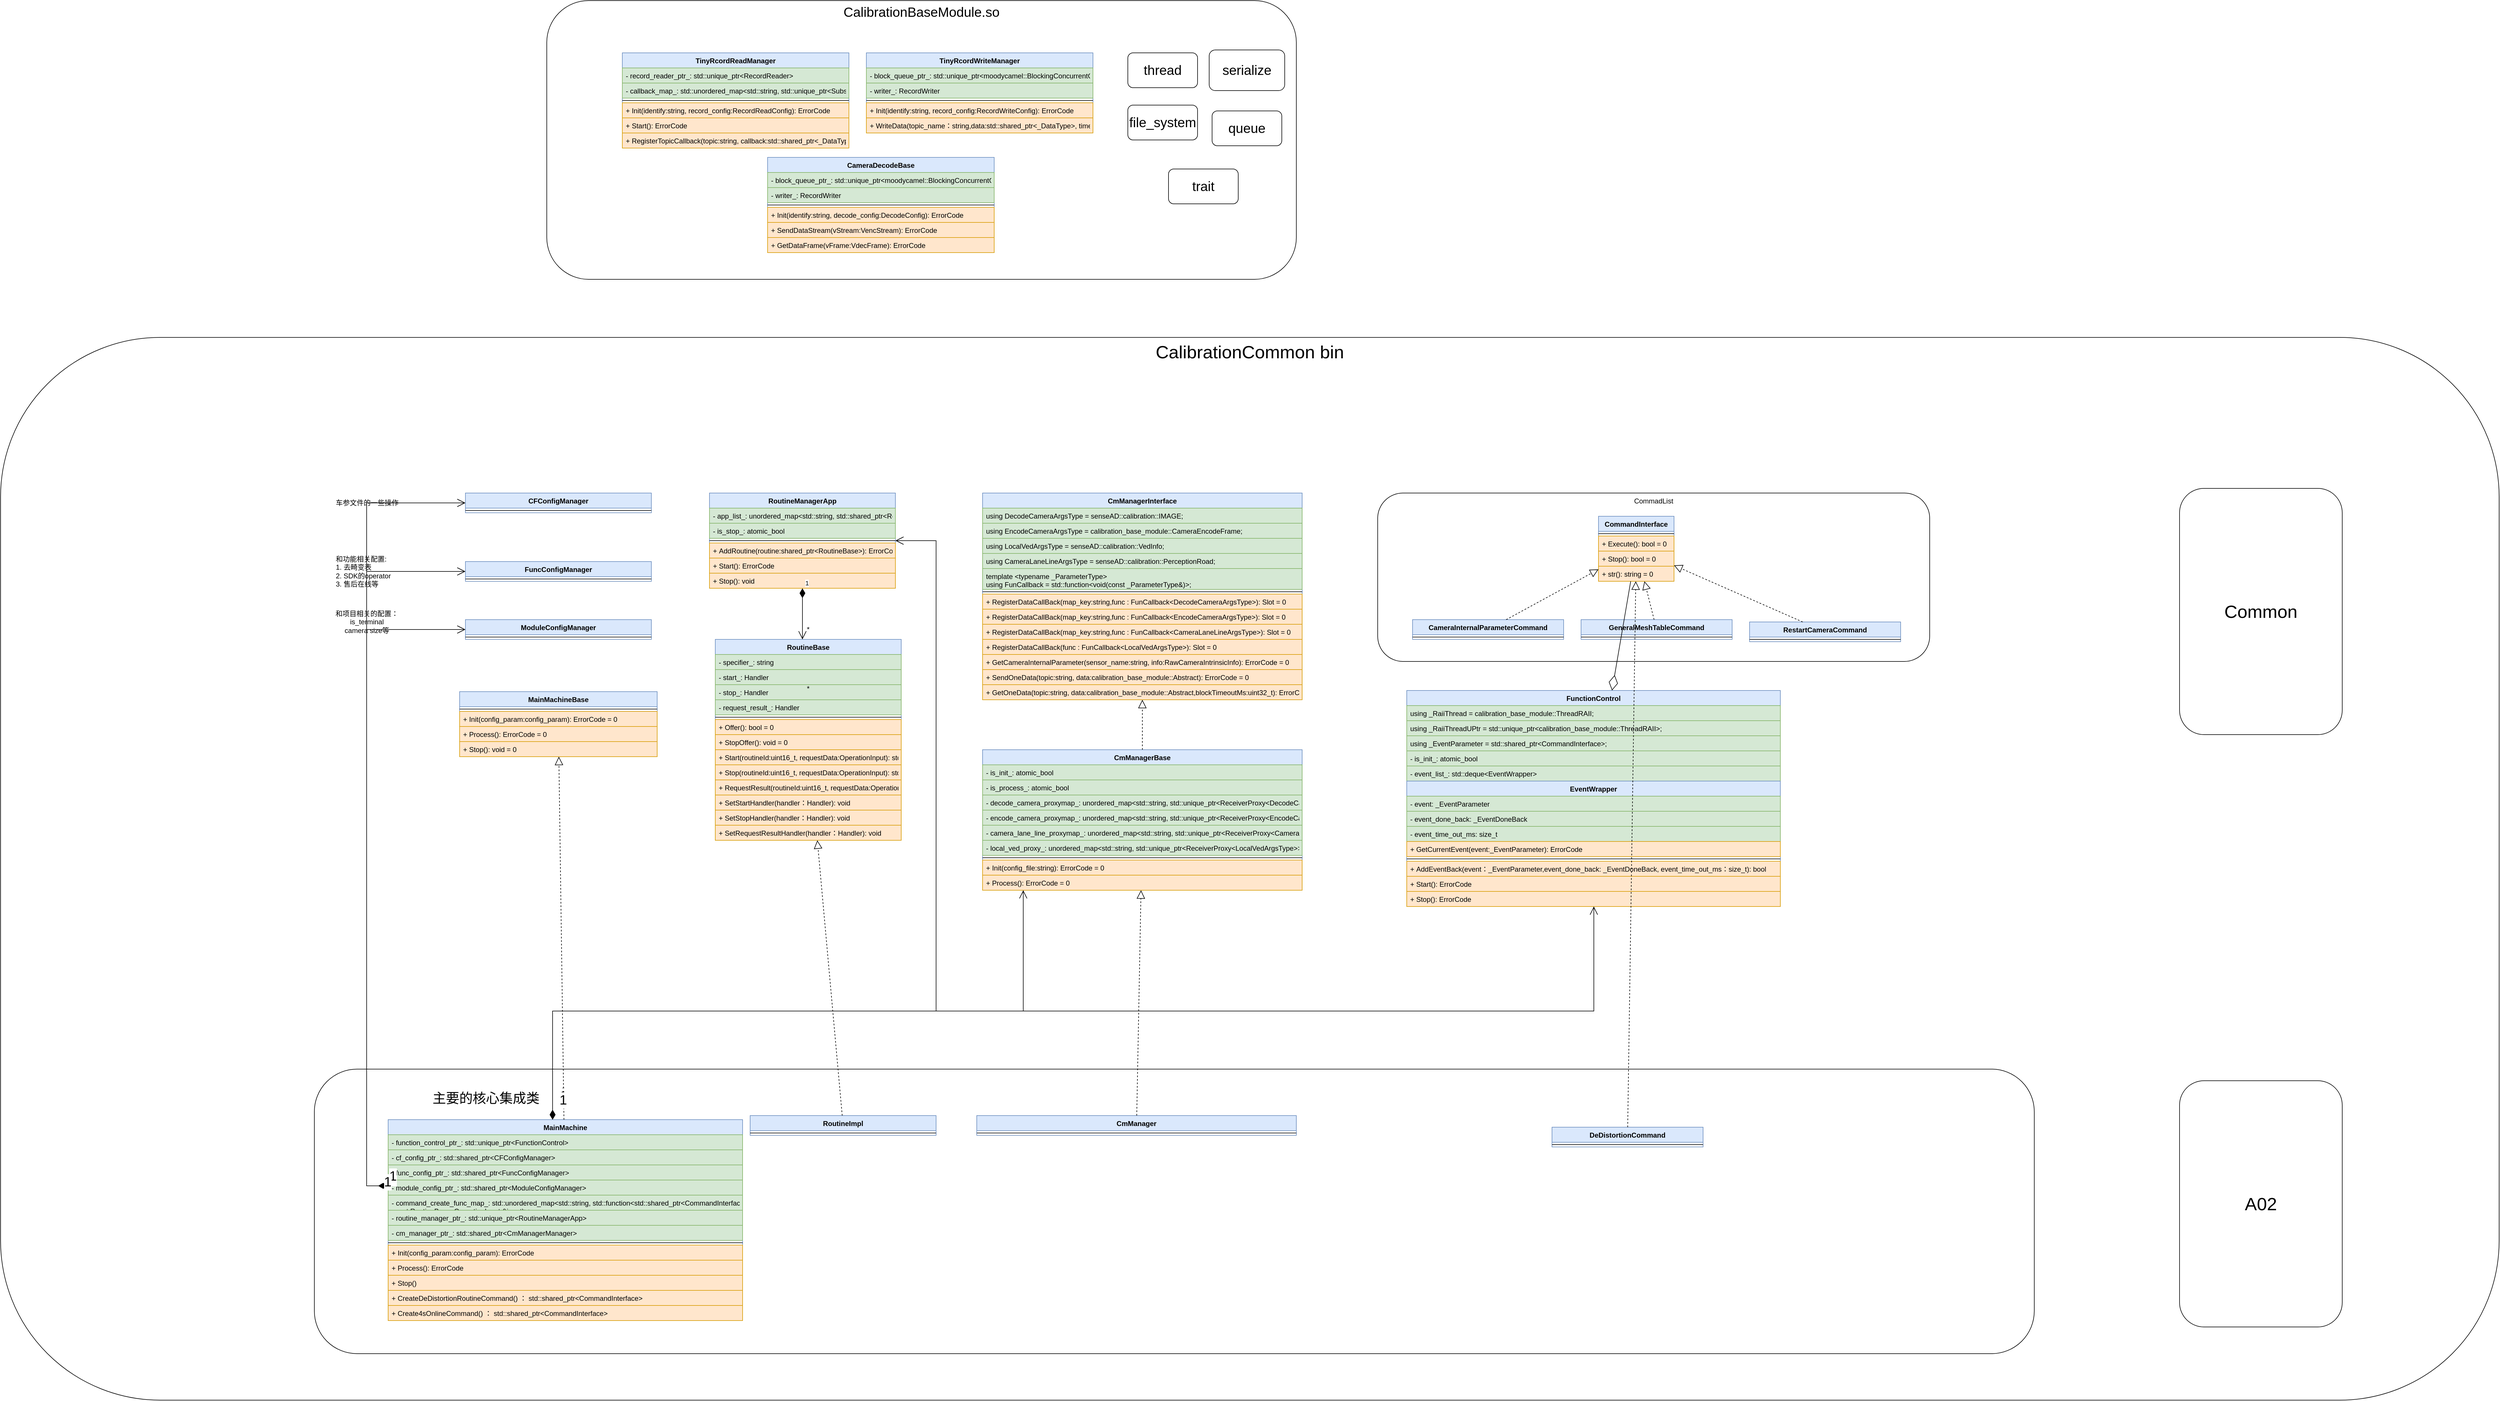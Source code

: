 <mxfile version="20.7.4" type="github">
  <diagram id="Bp8Pj_-kRJzW5Ho2kqY5" name="第 1 页">
    <mxGraphModel dx="7041" dy="4868" grid="1" gridSize="10" guides="1" tooltips="1" connect="1" arrows="1" fold="1" page="1" pageScale="1" pageWidth="827" pageHeight="1169" math="0" shadow="0">
      <root>
        <mxCell id="0" />
        <mxCell id="1" parent="0" />
        <mxCell id="iJkhMo64-NrMxBsNNjkt-70" value="CalibrationCommon bin" style="rounded=1;whiteSpace=wrap;html=1;fontSize=31;verticalAlign=top;" vertex="1" parent="1">
          <mxGeometry x="-1690" y="-1030" width="4300" height="1830" as="geometry" />
        </mxCell>
        <mxCell id="y8l9VE3VMVZeQ-2kAUSr-144" value="" style="rounded=1;whiteSpace=wrap;html=1;" parent="1" vertex="1">
          <mxGeometry x="-1150" y="230" width="2960" height="490" as="geometry" />
        </mxCell>
        <mxCell id="y8l9VE3VMVZeQ-2kAUSr-142" value="CalibrationBaseModule.so" style="rounded=1;whiteSpace=wrap;html=1;fontSize=23;verticalAlign=top;" parent="1" vertex="1">
          <mxGeometry x="-750" y="-1610" width="1290" height="480" as="geometry" />
        </mxCell>
        <mxCell id="y8l9VE3VMVZeQ-2kAUSr-106" value="CommadList" style="rounded=1;whiteSpace=wrap;html=1;verticalAlign=top;" parent="1" vertex="1">
          <mxGeometry x="680" y="-762" width="950" height="290" as="geometry" />
        </mxCell>
        <mxCell id="y8l9VE3VMVZeQ-2kAUSr-2" value="RoutineBase" style="swimlane;fontStyle=1;align=center;verticalAlign=top;childLayout=stackLayout;horizontal=1;startSize=26;horizontalStack=0;resizeParent=1;resizeParentMax=0;resizeLast=0;collapsible=1;marginBottom=0;fillColor=#dae8fc;strokeColor=#6c8ebf;" parent="1" vertex="1">
          <mxGeometry x="-460" y="-510" width="320" height="346" as="geometry" />
        </mxCell>
        <mxCell id="y8l9VE3VMVZeQ-2kAUSr-3" value="- specifier_: string" style="text;strokeColor=#82b366;fillColor=#d5e8d4;align=left;verticalAlign=top;spacingLeft=4;spacingRight=4;overflow=hidden;rotatable=0;points=[[0,0.5],[1,0.5]];portConstraint=eastwest;labelBorderColor=none;" parent="y8l9VE3VMVZeQ-2kAUSr-2" vertex="1">
          <mxGeometry y="26" width="320" height="26" as="geometry" />
        </mxCell>
        <mxCell id="y8l9VE3VMVZeQ-2kAUSr-4" value="- start_: Handler" style="text;strokeColor=#82b366;fillColor=#d5e8d4;align=left;verticalAlign=top;spacingLeft=4;spacingRight=4;overflow=hidden;rotatable=0;points=[[0,0.5],[1,0.5]];portConstraint=eastwest;labelBorderColor=none;" parent="y8l9VE3VMVZeQ-2kAUSr-2" vertex="1">
          <mxGeometry y="52" width="320" height="26" as="geometry" />
        </mxCell>
        <mxCell id="y8l9VE3VMVZeQ-2kAUSr-5" value="- stop_: Handler" style="text;strokeColor=#82b366;fillColor=#d5e8d4;align=left;verticalAlign=top;spacingLeft=4;spacingRight=4;overflow=hidden;rotatable=0;points=[[0,0.5],[1,0.5]];portConstraint=eastwest;labelBorderColor=none;" parent="y8l9VE3VMVZeQ-2kAUSr-2" vertex="1">
          <mxGeometry y="78" width="320" height="26" as="geometry" />
        </mxCell>
        <mxCell id="y8l9VE3VMVZeQ-2kAUSr-6" value="- request_result_: Handler" style="text;strokeColor=#82b366;fillColor=#d5e8d4;align=left;verticalAlign=top;spacingLeft=4;spacingRight=4;overflow=hidden;rotatable=0;points=[[0,0.5],[1,0.5]];portConstraint=eastwest;labelBorderColor=none;" parent="y8l9VE3VMVZeQ-2kAUSr-2" vertex="1">
          <mxGeometry y="104" width="320" height="26" as="geometry" />
        </mxCell>
        <mxCell id="y8l9VE3VMVZeQ-2kAUSr-7" value="" style="line;strokeWidth=1;fillColor=none;align=left;verticalAlign=middle;spacingTop=-1;spacingLeft=3;spacingRight=3;rotatable=0;labelPosition=right;points=[];portConstraint=eastwest;" parent="y8l9VE3VMVZeQ-2kAUSr-2" vertex="1">
          <mxGeometry y="130" width="320" height="8" as="geometry" />
        </mxCell>
        <mxCell id="y8l9VE3VMVZeQ-2kAUSr-8" value="+ Offer(): bool = 0" style="text;strokeColor=#d79b00;fillColor=#ffe6cc;align=left;verticalAlign=top;spacingLeft=4;spacingRight=4;overflow=hidden;rotatable=0;points=[[0,0.5],[1,0.5]];portConstraint=eastwest;labelBorderColor=none;" parent="y8l9VE3VMVZeQ-2kAUSr-2" vertex="1">
          <mxGeometry y="138" width="320" height="26" as="geometry" />
        </mxCell>
        <mxCell id="y8l9VE3VMVZeQ-2kAUSr-9" value="+ StopOffer(): void = 0" style="text;strokeColor=#d79b00;fillColor=#ffe6cc;align=left;verticalAlign=top;spacingLeft=4;spacingRight=4;overflow=hidden;rotatable=0;points=[[0,0.5],[1,0.5]];portConstraint=eastwest;" parent="y8l9VE3VMVZeQ-2kAUSr-2" vertex="1">
          <mxGeometry y="164" width="320" height="26" as="geometry" />
        </mxCell>
        <mxCell id="y8l9VE3VMVZeQ-2kAUSr-10" value="+ Start(routineId:uint16_t, requestData:OperationInput): std::future&lt;OperationOutput&gt; = 0" style="text;strokeColor=#d79b00;fillColor=#ffe6cc;align=left;verticalAlign=top;spacingLeft=4;spacingRight=4;overflow=hidden;rotatable=0;points=[[0,0.5],[1,0.5]];portConstraint=eastwest;" parent="y8l9VE3VMVZeQ-2kAUSr-2" vertex="1">
          <mxGeometry y="190" width="320" height="26" as="geometry" />
        </mxCell>
        <mxCell id="y8l9VE3VMVZeQ-2kAUSr-11" value="+ Stop(routineId:uint16_t, requestData:OperationInput): std::future&lt;OperationOutput&gt; = 0" style="text;strokeColor=#d79b00;fillColor=#ffe6cc;align=left;verticalAlign=top;spacingLeft=4;spacingRight=4;overflow=hidden;rotatable=0;points=[[0,0.5],[1,0.5]];portConstraint=eastwest;" parent="y8l9VE3VMVZeQ-2kAUSr-2" vertex="1">
          <mxGeometry y="216" width="320" height="26" as="geometry" />
        </mxCell>
        <mxCell id="y8l9VE3VMVZeQ-2kAUSr-12" value="+ RequestResult(routineId:uint16_t, requestData:OperationInput): std::future&lt;OperationOutput&gt; = 0" style="text;strokeColor=#d79b00;fillColor=#ffe6cc;align=left;verticalAlign=top;spacingLeft=4;spacingRight=4;overflow=hidden;rotatable=0;points=[[0,0.5],[1,0.5]];portConstraint=eastwest;" parent="y8l9VE3VMVZeQ-2kAUSr-2" vertex="1">
          <mxGeometry y="242" width="320" height="26" as="geometry" />
        </mxCell>
        <mxCell id="y8l9VE3VMVZeQ-2kAUSr-13" value="+ SetStartHandler(handler：Handler): void" style="text;strokeColor=#d79b00;fillColor=#ffe6cc;align=left;verticalAlign=top;spacingLeft=4;spacingRight=4;overflow=hidden;rotatable=0;points=[[0,0.5],[1,0.5]];portConstraint=eastwest;" parent="y8l9VE3VMVZeQ-2kAUSr-2" vertex="1">
          <mxGeometry y="268" width="320" height="26" as="geometry" />
        </mxCell>
        <mxCell id="y8l9VE3VMVZeQ-2kAUSr-14" value="+ SetStopHandler(handler：Handler): void" style="text;strokeColor=#d79b00;fillColor=#ffe6cc;align=left;verticalAlign=top;spacingLeft=4;spacingRight=4;overflow=hidden;rotatable=0;points=[[0,0.5],[1,0.5]];portConstraint=eastwest;" parent="y8l9VE3VMVZeQ-2kAUSr-2" vertex="1">
          <mxGeometry y="294" width="320" height="26" as="geometry" />
        </mxCell>
        <mxCell id="y8l9VE3VMVZeQ-2kAUSr-15" value="+ SetRequestResultHandler(handler：Handler): void" style="text;strokeColor=#d79b00;fillColor=#ffe6cc;align=left;verticalAlign=top;spacingLeft=4;spacingRight=4;overflow=hidden;rotatable=0;points=[[0,0.5],[1,0.5]];portConstraint=eastwest;" parent="y8l9VE3VMVZeQ-2kAUSr-2" vertex="1">
          <mxGeometry y="320" width="320" height="26" as="geometry" />
        </mxCell>
        <mxCell id="y8l9VE3VMVZeQ-2kAUSr-16" value="RoutineImpl" style="swimlane;fontStyle=1;align=center;verticalAlign=top;childLayout=stackLayout;horizontal=1;startSize=26;horizontalStack=0;resizeParent=1;resizeParentMax=0;resizeLast=0;collapsible=1;marginBottom=0;fillColor=#dae8fc;strokeColor=#6c8ebf;" parent="1" vertex="1">
          <mxGeometry x="-400" y="310" width="320" height="34" as="geometry" />
        </mxCell>
        <mxCell id="y8l9VE3VMVZeQ-2kAUSr-17" value="" style="line;strokeWidth=1;fillColor=none;align=left;verticalAlign=middle;spacingTop=-1;spacingLeft=3;spacingRight=3;rotatable=0;labelPosition=right;points=[];portConstraint=eastwest;" parent="y8l9VE3VMVZeQ-2kAUSr-16" vertex="1">
          <mxGeometry y="26" width="320" height="8" as="geometry" />
        </mxCell>
        <mxCell id="y8l9VE3VMVZeQ-2kAUSr-18" value="" style="endArrow=block;dashed=1;endFill=0;endSize=12;html=1;" parent="1" source="y8l9VE3VMVZeQ-2kAUSr-16" target="y8l9VE3VMVZeQ-2kAUSr-2" edge="1">
          <mxGeometry width="160" relative="1" as="geometry">
            <mxPoint x="-610" y="380" as="sourcePoint" />
            <mxPoint x="-450" y="380" as="targetPoint" />
          </mxGeometry>
        </mxCell>
        <mxCell id="y8l9VE3VMVZeQ-2kAUSr-19" value="CmManagerInterface" style="swimlane;fontStyle=1;align=center;verticalAlign=top;childLayout=stackLayout;horizontal=1;startSize=26;horizontalStack=0;resizeParent=1;resizeParentMax=0;resizeLast=0;collapsible=1;marginBottom=0;fillColor=#dae8fc;strokeColor=#6c8ebf;" parent="1" vertex="1">
          <mxGeometry y="-762" width="550" height="356" as="geometry" />
        </mxCell>
        <mxCell id="y8l9VE3VMVZeQ-2kAUSr-47" value="    using DecodeCameraArgsType = senseAD::calibration::IMAGE;&#xa;" style="text;strokeColor=#82b366;fillColor=#d5e8d4;align=left;verticalAlign=top;spacingLeft=4;spacingRight=4;overflow=hidden;rotatable=0;points=[[0,0.5],[1,0.5]];portConstraint=eastwest;labelBorderColor=none;" parent="y8l9VE3VMVZeQ-2kAUSr-19" vertex="1">
          <mxGeometry y="26" width="550" height="26" as="geometry" />
        </mxCell>
        <mxCell id="y8l9VE3VMVZeQ-2kAUSr-48" value="    using EncodeCameraArgsType = calibration_base_module::CameraEncodeFrame;&#xa;" style="text;strokeColor=#82b366;fillColor=#d5e8d4;align=left;verticalAlign=top;spacingLeft=4;spacingRight=4;overflow=hidden;rotatable=0;points=[[0,0.5],[1,0.5]];portConstraint=eastwest;labelBorderColor=none;" parent="y8l9VE3VMVZeQ-2kAUSr-19" vertex="1">
          <mxGeometry y="52" width="550" height="26" as="geometry" />
        </mxCell>
        <mxCell id="y8l9VE3VMVZeQ-2kAUSr-49" value="    using LocalVedArgsType = senseAD::calibration::VedInfo;&#xa;" style="text;strokeColor=#82b366;fillColor=#d5e8d4;align=left;verticalAlign=top;spacingLeft=4;spacingRight=4;overflow=hidden;rotatable=0;points=[[0,0.5],[1,0.5]];portConstraint=eastwest;labelBorderColor=none;" parent="y8l9VE3VMVZeQ-2kAUSr-19" vertex="1">
          <mxGeometry y="78" width="550" height="26" as="geometry" />
        </mxCell>
        <mxCell id="y8l9VE3VMVZeQ-2kAUSr-51" value="    using CameraLaneLineArgsType = senseAD::calibration::PerceptionRoad;&#xa;" style="text;strokeColor=#82b366;fillColor=#d5e8d4;align=left;verticalAlign=top;spacingLeft=4;spacingRight=4;overflow=hidden;rotatable=0;points=[[0,0.5],[1,0.5]];portConstraint=eastwest;labelBorderColor=none;" parent="y8l9VE3VMVZeQ-2kAUSr-19" vertex="1">
          <mxGeometry y="104" width="550" height="26" as="geometry" />
        </mxCell>
        <mxCell id="y8l9VE3VMVZeQ-2kAUSr-50" value="    template &lt;typename _ParameterType&gt;&#xa;    using FunCallback = std::function&lt;void(const _ParameterType&amp;)&gt;;" style="text;strokeColor=#82b366;fillColor=#d5e8d4;align=left;verticalAlign=top;spacingLeft=4;spacingRight=4;overflow=hidden;rotatable=0;points=[[0,0.5],[1,0.5]];portConstraint=eastwest;labelBorderColor=none;" parent="y8l9VE3VMVZeQ-2kAUSr-19" vertex="1">
          <mxGeometry y="130" width="550" height="36" as="geometry" />
        </mxCell>
        <mxCell id="y8l9VE3VMVZeQ-2kAUSr-24" value="" style="line;strokeWidth=1;fillColor=none;align=left;verticalAlign=middle;spacingTop=-1;spacingLeft=3;spacingRight=3;rotatable=0;labelPosition=right;points=[];portConstraint=eastwest;" parent="y8l9VE3VMVZeQ-2kAUSr-19" vertex="1">
          <mxGeometry y="166" width="550" height="8" as="geometry" />
        </mxCell>
        <mxCell id="y8l9VE3VMVZeQ-2kAUSr-25" value="+ RegisterDataCallBack(map_key:string,func : FunCallback&lt;DecodeCameraArgsType&gt;): Slot = 0" style="text;strokeColor=#d79b00;fillColor=#ffe6cc;align=left;verticalAlign=top;spacingLeft=4;spacingRight=4;overflow=hidden;rotatable=0;points=[[0,0.5],[1,0.5]];portConstraint=eastwest;labelBorderColor=none;" parent="y8l9VE3VMVZeQ-2kAUSr-19" vertex="1">
          <mxGeometry y="174" width="550" height="26" as="geometry" />
        </mxCell>
        <mxCell id="y8l9VE3VMVZeQ-2kAUSr-26" value="+ RegisterDataCallBack(map_key:string,func : FunCallback&lt;EncodeCameraArgsType&gt;): Slot = 0" style="text;strokeColor=#d79b00;fillColor=#ffe6cc;align=left;verticalAlign=top;spacingLeft=4;spacingRight=4;overflow=hidden;rotatable=0;points=[[0,0.5],[1,0.5]];portConstraint=eastwest;" parent="y8l9VE3VMVZeQ-2kAUSr-19" vertex="1">
          <mxGeometry y="200" width="550" height="26" as="geometry" />
        </mxCell>
        <mxCell id="y8l9VE3VMVZeQ-2kAUSr-27" value="+ RegisterDataCallBack(map_key:string,func : FunCallback&lt;CameraLaneLineArgsType&gt;): Slot = 0" style="text;strokeColor=#d79b00;fillColor=#ffe6cc;align=left;verticalAlign=top;spacingLeft=4;spacingRight=4;overflow=hidden;rotatable=0;points=[[0,0.5],[1,0.5]];portConstraint=eastwest;" parent="y8l9VE3VMVZeQ-2kAUSr-19" vertex="1">
          <mxGeometry y="226" width="550" height="26" as="geometry" />
        </mxCell>
        <mxCell id="y8l9VE3VMVZeQ-2kAUSr-28" value="+ RegisterDataCallBack(func : FunCallback&lt;LocalVedArgsType&gt;): Slot = 0" style="text;strokeColor=#d79b00;fillColor=#ffe6cc;align=left;verticalAlign=top;spacingLeft=4;spacingRight=4;overflow=hidden;rotatable=0;points=[[0,0.5],[1,0.5]];portConstraint=eastwest;" parent="y8l9VE3VMVZeQ-2kAUSr-19" vertex="1">
          <mxGeometry y="252" width="550" height="26" as="geometry" />
        </mxCell>
        <mxCell id="y8l9VE3VMVZeQ-2kAUSr-29" value="+ GetCameraInternalParameter(sensor_name:string, info:RawCameraIntrinsicInfo): ErrorCode = 0" style="text;strokeColor=#d79b00;fillColor=#ffe6cc;align=left;verticalAlign=top;spacingLeft=4;spacingRight=4;overflow=hidden;rotatable=0;points=[[0,0.5],[1,0.5]];portConstraint=eastwest;" parent="y8l9VE3VMVZeQ-2kAUSr-19" vertex="1">
          <mxGeometry y="278" width="550" height="26" as="geometry" />
        </mxCell>
        <mxCell id="y8l9VE3VMVZeQ-2kAUSr-53" value="+ SendOneData(topic:string, data:calibration_base_module::Abstract): ErrorCode = 0" style="text;strokeColor=#d79b00;fillColor=#ffe6cc;align=left;verticalAlign=top;spacingLeft=4;spacingRight=4;overflow=hidden;rotatable=0;points=[[0,0.5],[1,0.5]];portConstraint=eastwest;" parent="y8l9VE3VMVZeQ-2kAUSr-19" vertex="1">
          <mxGeometry y="304" width="550" height="26" as="geometry" />
        </mxCell>
        <mxCell id="y8l9VE3VMVZeQ-2kAUSr-52" value="+ GetOneData(topic:string, data:calibration_base_module::Abstract,blockTimeoutMs:uint32_t): ErrorCode = 0" style="text;strokeColor=#d79b00;fillColor=#ffe6cc;align=left;verticalAlign=top;spacingLeft=4;spacingRight=4;overflow=hidden;rotatable=0;points=[[0,0.5],[1,0.5]];portConstraint=eastwest;" parent="y8l9VE3VMVZeQ-2kAUSr-19" vertex="1">
          <mxGeometry y="330" width="550" height="26" as="geometry" />
        </mxCell>
        <mxCell id="y8l9VE3VMVZeQ-2kAUSr-33" value="CmManagerBase" style="swimlane;fontStyle=1;align=center;verticalAlign=top;childLayout=stackLayout;horizontal=1;startSize=26;horizontalStack=0;resizeParent=1;resizeParentMax=0;resizeLast=0;collapsible=1;marginBottom=0;fillColor=#dae8fc;strokeColor=#6c8ebf;" parent="1" vertex="1">
          <mxGeometry y="-320" width="550" height="242" as="geometry" />
        </mxCell>
        <mxCell id="y8l9VE3VMVZeQ-2kAUSr-54" value="- is_init_: atomic_bool" style="text;strokeColor=#82b366;fillColor=#d5e8d4;align=left;verticalAlign=top;spacingLeft=4;spacingRight=4;overflow=hidden;rotatable=0;points=[[0,0.5],[1,0.5]];portConstraint=eastwest;labelBorderColor=none;" parent="y8l9VE3VMVZeQ-2kAUSr-33" vertex="1">
          <mxGeometry y="26" width="550" height="26" as="geometry" />
        </mxCell>
        <mxCell id="y8l9VE3VMVZeQ-2kAUSr-55" value="- is_process_: atomic_bool" style="text;strokeColor=#82b366;fillColor=#d5e8d4;align=left;verticalAlign=top;spacingLeft=4;spacingRight=4;overflow=hidden;rotatable=0;points=[[0,0.5],[1,0.5]];portConstraint=eastwest;labelBorderColor=none;" parent="y8l9VE3VMVZeQ-2kAUSr-33" vertex="1">
          <mxGeometry y="52" width="550" height="26" as="geometry" />
        </mxCell>
        <mxCell id="y8l9VE3VMVZeQ-2kAUSr-34" value="- decode_camera_proxymap_: unordered_map&lt;std::string, std::unique_ptr&lt;ReceiverProxy&lt;DecodeCameraArgsType&gt;&gt;&gt;" style="text;strokeColor=#82b366;fillColor=#d5e8d4;align=left;verticalAlign=top;spacingLeft=4;spacingRight=4;overflow=hidden;rotatable=0;points=[[0,0.5],[1,0.5]];portConstraint=eastwest;labelBorderColor=none;" parent="y8l9VE3VMVZeQ-2kAUSr-33" vertex="1">
          <mxGeometry y="78" width="550" height="26" as="geometry" />
        </mxCell>
        <mxCell id="y8l9VE3VMVZeQ-2kAUSr-35" value="- encode_camera_proxymap_: unordered_map&lt;std::string, std::unique_ptr&lt;ReceiverProxy&lt;EncodeCameraArgsType&gt;&gt;&gt;" style="text;strokeColor=#82b366;fillColor=#d5e8d4;align=left;verticalAlign=top;spacingLeft=4;spacingRight=4;overflow=hidden;rotatable=0;points=[[0,0.5],[1,0.5]];portConstraint=eastwest;labelBorderColor=none;" parent="y8l9VE3VMVZeQ-2kAUSr-33" vertex="1">
          <mxGeometry y="104" width="550" height="26" as="geometry" />
        </mxCell>
        <mxCell id="y8l9VE3VMVZeQ-2kAUSr-36" value="- camera_lane_line_proxymap_: unordered_map&lt;std::string, std::unique_ptr&lt;ReceiverProxy&lt;CameraLaneLineArgsType&gt;&gt;&gt;" style="text;strokeColor=#82b366;fillColor=#d5e8d4;align=left;verticalAlign=top;spacingLeft=4;spacingRight=4;overflow=hidden;rotatable=0;points=[[0,0.5],[1,0.5]];portConstraint=eastwest;labelBorderColor=none;" parent="y8l9VE3VMVZeQ-2kAUSr-33" vertex="1">
          <mxGeometry y="130" width="550" height="26" as="geometry" />
        </mxCell>
        <mxCell id="y8l9VE3VMVZeQ-2kAUSr-37" value="- local_ved_proxy_: unordered_map&lt;std::string, std::unique_ptr&lt;ReceiverProxy&lt;LocalVedArgsType&gt;&gt;&gt;" style="text;strokeColor=#82b366;fillColor=#d5e8d4;align=left;verticalAlign=top;spacingLeft=4;spacingRight=4;overflow=hidden;rotatable=0;points=[[0,0.5],[1,0.5]];portConstraint=eastwest;labelBorderColor=none;" parent="y8l9VE3VMVZeQ-2kAUSr-33" vertex="1">
          <mxGeometry y="156" width="550" height="26" as="geometry" />
        </mxCell>
        <mxCell id="y8l9VE3VMVZeQ-2kAUSr-38" value="" style="line;strokeWidth=1;fillColor=none;align=left;verticalAlign=middle;spacingTop=-1;spacingLeft=3;spacingRight=3;rotatable=0;labelPosition=right;points=[];portConstraint=eastwest;" parent="y8l9VE3VMVZeQ-2kAUSr-33" vertex="1">
          <mxGeometry y="182" width="550" height="8" as="geometry" />
        </mxCell>
        <mxCell id="y8l9VE3VMVZeQ-2kAUSr-39" value="+ Init(config_file:string): ErrorCode = 0" style="text;strokeColor=#d79b00;fillColor=#ffe6cc;align=left;verticalAlign=top;spacingLeft=4;spacingRight=4;overflow=hidden;rotatable=0;points=[[0,0.5],[1,0.5]];portConstraint=eastwest;labelBorderColor=none;" parent="y8l9VE3VMVZeQ-2kAUSr-33" vertex="1">
          <mxGeometry y="190" width="550" height="26" as="geometry" />
        </mxCell>
        <mxCell id="y8l9VE3VMVZeQ-2kAUSr-40" value="+ Process(): ErrorCode = 0" style="text;strokeColor=#d79b00;fillColor=#ffe6cc;align=left;verticalAlign=top;spacingLeft=4;spacingRight=4;overflow=hidden;rotatable=0;points=[[0,0.5],[1,0.5]];portConstraint=eastwest;" parent="y8l9VE3VMVZeQ-2kAUSr-33" vertex="1">
          <mxGeometry y="216" width="550" height="26" as="geometry" />
        </mxCell>
        <mxCell id="y8l9VE3VMVZeQ-2kAUSr-72" value="" style="endArrow=block;dashed=1;endFill=0;endSize=12;html=1;" parent="1" source="y8l9VE3VMVZeQ-2kAUSr-33" target="y8l9VE3VMVZeQ-2kAUSr-19" edge="1">
          <mxGeometry width="160" relative="1" as="geometry">
            <mxPoint x="-289.475" y="260" as="sourcePoint" />
            <mxPoint x="-285.34" y="126" as="targetPoint" />
          </mxGeometry>
        </mxCell>
        <mxCell id="y8l9VE3VMVZeQ-2kAUSr-74" value="CommandInterface" style="swimlane;fontStyle=1;align=center;verticalAlign=top;childLayout=stackLayout;horizontal=1;startSize=26;horizontalStack=0;resizeParent=1;resizeParentMax=0;resizeLast=0;collapsible=1;marginBottom=0;fillColor=#dae8fc;strokeColor=#6c8ebf;" parent="1" vertex="1">
          <mxGeometry x="1060" y="-722" width="130" height="112" as="geometry" />
        </mxCell>
        <mxCell id="y8l9VE3VMVZeQ-2kAUSr-80" value="" style="line;strokeWidth=1;fillColor=none;align=left;verticalAlign=middle;spacingTop=-1;spacingLeft=3;spacingRight=3;rotatable=0;labelPosition=right;points=[];portConstraint=eastwest;" parent="y8l9VE3VMVZeQ-2kAUSr-74" vertex="1">
          <mxGeometry y="26" width="130" height="8" as="geometry" />
        </mxCell>
        <mxCell id="y8l9VE3VMVZeQ-2kAUSr-81" value="+ Execute(): bool = 0" style="text;strokeColor=#d79b00;fillColor=#ffe6cc;align=left;verticalAlign=top;spacingLeft=4;spacingRight=4;overflow=hidden;rotatable=0;points=[[0,0.5],[1,0.5]];portConstraint=eastwest;labelBorderColor=none;" parent="y8l9VE3VMVZeQ-2kAUSr-74" vertex="1">
          <mxGeometry y="34" width="130" height="26" as="geometry" />
        </mxCell>
        <mxCell id="y8l9VE3VMVZeQ-2kAUSr-82" value="+ Stop(): bool = 0" style="text;strokeColor=#d79b00;fillColor=#ffe6cc;align=left;verticalAlign=top;spacingLeft=4;spacingRight=4;overflow=hidden;rotatable=0;points=[[0,0.5],[1,0.5]];portConstraint=eastwest;" parent="y8l9VE3VMVZeQ-2kAUSr-74" vertex="1">
          <mxGeometry y="60" width="130" height="26" as="geometry" />
        </mxCell>
        <mxCell id="y8l9VE3VMVZeQ-2kAUSr-83" value="+ str(): string = 0" style="text;strokeColor=#d79b00;fillColor=#ffe6cc;align=left;verticalAlign=top;spacingLeft=4;spacingRight=4;overflow=hidden;rotatable=0;points=[[0,0.5],[1,0.5]];portConstraint=eastwest;" parent="y8l9VE3VMVZeQ-2kAUSr-74" vertex="1">
          <mxGeometry y="86" width="130" height="26" as="geometry" />
        </mxCell>
        <mxCell id="y8l9VE3VMVZeQ-2kAUSr-88" value="CameraInternalParameterCommand" style="swimlane;fontStyle=1;align=center;verticalAlign=top;childLayout=stackLayout;horizontal=1;startSize=26;horizontalStack=0;resizeParent=1;resizeParentMax=0;resizeLast=0;collapsible=1;marginBottom=0;fillColor=#dae8fc;strokeColor=#6c8ebf;" parent="1" vertex="1">
          <mxGeometry x="740" y="-544" width="260" height="34" as="geometry" />
        </mxCell>
        <mxCell id="y8l9VE3VMVZeQ-2kAUSr-89" value="" style="line;strokeWidth=1;fillColor=none;align=left;verticalAlign=middle;spacingTop=-1;spacingLeft=3;spacingRight=3;rotatable=0;labelPosition=right;points=[];portConstraint=eastwest;" parent="y8l9VE3VMVZeQ-2kAUSr-88" vertex="1">
          <mxGeometry y="26" width="260" height="8" as="geometry" />
        </mxCell>
        <mxCell id="y8l9VE3VMVZeQ-2kAUSr-93" value="" style="endArrow=block;dashed=1;endFill=0;endSize=12;html=1;" parent="1" source="y8l9VE3VMVZeQ-2kAUSr-88" target="y8l9VE3VMVZeQ-2kAUSr-74" edge="1">
          <mxGeometry width="160" relative="1" as="geometry">
            <mxPoint x="1120" y="-474" as="sourcePoint" />
            <mxPoint x="1120" y="-560" as="targetPoint" />
          </mxGeometry>
        </mxCell>
        <mxCell id="y8l9VE3VMVZeQ-2kAUSr-94" value="GeneralMeshTableCommand" style="swimlane;fontStyle=1;align=center;verticalAlign=top;childLayout=stackLayout;horizontal=1;startSize=26;horizontalStack=0;resizeParent=1;resizeParentMax=0;resizeLast=0;collapsible=1;marginBottom=0;fillColor=#dae8fc;strokeColor=#6c8ebf;" parent="1" vertex="1">
          <mxGeometry x="1030" y="-544" width="260" height="34" as="geometry" />
        </mxCell>
        <mxCell id="y8l9VE3VMVZeQ-2kAUSr-95" value="" style="line;strokeWidth=1;fillColor=none;align=left;verticalAlign=middle;spacingTop=-1;spacingLeft=3;spacingRight=3;rotatable=0;labelPosition=right;points=[];portConstraint=eastwest;" parent="y8l9VE3VMVZeQ-2kAUSr-94" vertex="1">
          <mxGeometry y="26" width="260" height="8" as="geometry" />
        </mxCell>
        <mxCell id="y8l9VE3VMVZeQ-2kAUSr-99" value="" style="endArrow=block;dashed=1;endFill=0;endSize=12;html=1;" parent="1" source="y8l9VE3VMVZeQ-2kAUSr-94" target="y8l9VE3VMVZeQ-2kAUSr-74" edge="1">
          <mxGeometry width="160" relative="1" as="geometry">
            <mxPoint x="906.742" y="-534" as="sourcePoint" />
            <mxPoint x="938.258" y="-600.0" as="targetPoint" />
          </mxGeometry>
        </mxCell>
        <mxCell id="y8l9VE3VMVZeQ-2kAUSr-100" value="RestartCameraCommand" style="swimlane;fontStyle=1;align=center;verticalAlign=top;childLayout=stackLayout;horizontal=1;startSize=26;horizontalStack=0;resizeParent=1;resizeParentMax=0;resizeLast=0;collapsible=1;marginBottom=0;fillColor=#dae8fc;strokeColor=#6c8ebf;" parent="1" vertex="1">
          <mxGeometry x="1320" y="-540" width="260" height="34" as="geometry" />
        </mxCell>
        <mxCell id="y8l9VE3VMVZeQ-2kAUSr-101" value="" style="line;strokeWidth=1;fillColor=none;align=left;verticalAlign=middle;spacingTop=-1;spacingLeft=3;spacingRight=3;rotatable=0;labelPosition=right;points=[];portConstraint=eastwest;" parent="y8l9VE3VMVZeQ-2kAUSr-100" vertex="1">
          <mxGeometry y="26" width="260" height="8" as="geometry" />
        </mxCell>
        <mxCell id="y8l9VE3VMVZeQ-2kAUSr-105" value="" style="endArrow=block;dashed=1;endFill=0;endSize=12;html=1;" parent="1" source="y8l9VE3VMVZeQ-2kAUSr-100" target="y8l9VE3VMVZeQ-2kAUSr-74" edge="1">
          <mxGeometry width="160" relative="1" as="geometry">
            <mxPoint x="1165.719" y="-534" as="sourcePoint" />
            <mxPoint x="1149.101" y="-600.0" as="targetPoint" />
          </mxGeometry>
        </mxCell>
        <mxCell id="y8l9VE3VMVZeQ-2kAUSr-108" value="FunctionControl" style="swimlane;fontStyle=1;align=center;verticalAlign=top;childLayout=stackLayout;horizontal=1;startSize=26;horizontalStack=0;resizeParent=1;resizeParentMax=0;resizeLast=0;collapsible=1;marginBottom=0;fillColor=#dae8fc;strokeColor=#6c8ebf;" parent="1" vertex="1">
          <mxGeometry x="730" y="-422" width="643" height="372" as="geometry" />
        </mxCell>
        <mxCell id="y8l9VE3VMVZeQ-2kAUSr-113" value="using _RaiiThread = calibration_base_module::ThreadRAII;" style="text;strokeColor=#82b366;fillColor=#d5e8d4;align=left;verticalAlign=top;spacingLeft=4;spacingRight=4;overflow=hidden;rotatable=0;points=[[0,0.5],[1,0.5]];portConstraint=eastwest;labelBorderColor=none;" parent="y8l9VE3VMVZeQ-2kAUSr-108" vertex="1">
          <mxGeometry y="26" width="643" height="26" as="geometry" />
        </mxCell>
        <mxCell id="y8l9VE3VMVZeQ-2kAUSr-121" value="    using _RaiiThreadUPtr = std::unique_ptr&lt;calibration_base_module::ThreadRAII&gt;;&#xa;" style="text;strokeColor=#82b366;fillColor=#d5e8d4;align=left;verticalAlign=top;spacingLeft=4;spacingRight=4;overflow=hidden;rotatable=0;points=[[0,0.5],[1,0.5]];portConstraint=eastwest;labelBorderColor=none;" parent="y8l9VE3VMVZeQ-2kAUSr-108" vertex="1">
          <mxGeometry y="52" width="643" height="26" as="geometry" />
        </mxCell>
        <mxCell id="y8l9VE3VMVZeQ-2kAUSr-122" value="    using _EventParameter = std::shared_ptr&lt;CommandInterface&gt;;&#xa;" style="text;strokeColor=#82b366;fillColor=#d5e8d4;align=left;verticalAlign=top;spacingLeft=4;spacingRight=4;overflow=hidden;rotatable=0;points=[[0,0.5],[1,0.5]];portConstraint=eastwest;labelBorderColor=none;" parent="y8l9VE3VMVZeQ-2kAUSr-108" vertex="1">
          <mxGeometry y="78" width="643" height="26" as="geometry" />
        </mxCell>
        <mxCell id="y8l9VE3VMVZeQ-2kAUSr-120" value="- is_init_: atomic_bool" style="text;strokeColor=#82b366;fillColor=#d5e8d4;align=left;verticalAlign=top;spacingLeft=4;spacingRight=4;overflow=hidden;rotatable=0;points=[[0,0.5],[1,0.5]];portConstraint=eastwest;labelBorderColor=none;" parent="y8l9VE3VMVZeQ-2kAUSr-108" vertex="1">
          <mxGeometry y="104" width="643" height="26" as="geometry" />
        </mxCell>
        <mxCell id="y8l9VE3VMVZeQ-2kAUSr-126" value="- event_list_: std::deque&lt;EventWrapper&gt;" style="text;strokeColor=#82b366;fillColor=#d5e8d4;align=left;verticalAlign=top;spacingLeft=4;spacingRight=4;overflow=hidden;rotatable=0;points=[[0,0.5],[1,0.5]];portConstraint=eastwest;labelBorderColor=none;" parent="y8l9VE3VMVZeQ-2kAUSr-108" vertex="1">
          <mxGeometry y="130" width="643" height="26" as="geometry" />
        </mxCell>
        <mxCell id="y8l9VE3VMVZeQ-2kAUSr-114" value="EventWrapper" style="swimlane;fontStyle=1;align=center;verticalAlign=top;childLayout=stackLayout;horizontal=1;startSize=26;horizontalStack=0;resizeParent=1;resizeParentMax=0;resizeLast=0;collapsible=1;marginBottom=0;fillColor=#dae8fc;strokeColor=#6c8ebf;" parent="y8l9VE3VMVZeQ-2kAUSr-108" vertex="1">
          <mxGeometry y="156" width="643" height="104" as="geometry" />
        </mxCell>
        <mxCell id="y8l9VE3VMVZeQ-2kAUSr-115" value="- event: _EventParameter" style="text;strokeColor=#82b366;fillColor=#d5e8d4;align=left;verticalAlign=top;spacingLeft=4;spacingRight=4;overflow=hidden;rotatable=0;points=[[0,0.5],[1,0.5]];portConstraint=eastwest;labelBorderColor=none;" parent="y8l9VE3VMVZeQ-2kAUSr-114" vertex="1">
          <mxGeometry y="26" width="643" height="26" as="geometry" />
        </mxCell>
        <mxCell id="y8l9VE3VMVZeQ-2kAUSr-123" value="- event_done_back: _EventDoneBack" style="text;strokeColor=#82b366;fillColor=#d5e8d4;align=left;verticalAlign=top;spacingLeft=4;spacingRight=4;overflow=hidden;rotatable=0;points=[[0,0.5],[1,0.5]];portConstraint=eastwest;labelBorderColor=none;" parent="y8l9VE3VMVZeQ-2kAUSr-114" vertex="1">
          <mxGeometry y="52" width="643" height="26" as="geometry" />
        </mxCell>
        <mxCell id="y8l9VE3VMVZeQ-2kAUSr-124" value="- event_time_out_ms: size_t" style="text;strokeColor=#82b366;fillColor=#d5e8d4;align=left;verticalAlign=top;spacingLeft=4;spacingRight=4;overflow=hidden;rotatable=0;points=[[0,0.5],[1,0.5]];portConstraint=eastwest;labelBorderColor=none;" parent="y8l9VE3VMVZeQ-2kAUSr-114" vertex="1">
          <mxGeometry y="78" width="643" height="26" as="geometry" />
        </mxCell>
        <mxCell id="y8l9VE3VMVZeQ-2kAUSr-111" value="+ GetCurrentEvent(event:_EventParameter): ErrorCode" style="text;strokeColor=#d79b00;fillColor=#ffe6cc;align=left;verticalAlign=top;spacingLeft=4;spacingRight=4;overflow=hidden;rotatable=0;points=[[0,0.5],[1,0.5]];portConstraint=eastwest;" parent="y8l9VE3VMVZeQ-2kAUSr-108" vertex="1">
          <mxGeometry y="260" width="643" height="26" as="geometry" />
        </mxCell>
        <mxCell id="y8l9VE3VMVZeQ-2kAUSr-109" value="" style="line;strokeWidth=1;fillColor=none;align=left;verticalAlign=middle;spacingTop=-1;spacingLeft=3;spacingRight=3;rotatable=0;labelPosition=right;points=[];portConstraint=eastwest;" parent="y8l9VE3VMVZeQ-2kAUSr-108" vertex="1">
          <mxGeometry y="286" width="643" height="8" as="geometry" />
        </mxCell>
        <mxCell id="y8l9VE3VMVZeQ-2kAUSr-110" value="+ AddEventBack(event：_EventParameter,event_done_back: _EventDoneBack, event_time_out_ms：size_t): bool" style="text;strokeColor=#d79b00;fillColor=#ffe6cc;align=left;verticalAlign=top;spacingLeft=4;spacingRight=4;overflow=hidden;rotatable=0;points=[[0,0.5],[1,0.5]];portConstraint=eastwest;labelBorderColor=none;" parent="y8l9VE3VMVZeQ-2kAUSr-108" vertex="1">
          <mxGeometry y="294" width="643" height="26" as="geometry" />
        </mxCell>
        <mxCell id="y8l9VE3VMVZeQ-2kAUSr-112" value="+ Start(): ErrorCode" style="text;strokeColor=#d79b00;fillColor=#ffe6cc;align=left;verticalAlign=top;spacingLeft=4;spacingRight=4;overflow=hidden;rotatable=0;points=[[0,0.5],[1,0.5]];portConstraint=eastwest;" parent="y8l9VE3VMVZeQ-2kAUSr-108" vertex="1">
          <mxGeometry y="320" width="643" height="26" as="geometry" />
        </mxCell>
        <mxCell id="y8l9VE3VMVZeQ-2kAUSr-125" value="+ Stop(): ErrorCode" style="text;strokeColor=#d79b00;fillColor=#ffe6cc;align=left;verticalAlign=top;spacingLeft=4;spacingRight=4;overflow=hidden;rotatable=0;points=[[0,0.5],[1,0.5]];portConstraint=eastwest;" parent="y8l9VE3VMVZeQ-2kAUSr-108" vertex="1">
          <mxGeometry y="346" width="643" height="26" as="geometry" />
        </mxCell>
        <mxCell id="y8l9VE3VMVZeQ-2kAUSr-127" value="" style="endArrow=diamondThin;endFill=0;endSize=24;html=1;rounded=0;" parent="1" source="y8l9VE3VMVZeQ-2kAUSr-74" target="y8l9VE3VMVZeQ-2kAUSr-108" edge="1">
          <mxGeometry width="160" relative="1" as="geometry">
            <mxPoint x="690" y="-322" as="sourcePoint" />
            <mxPoint x="850" y="-322" as="targetPoint" />
          </mxGeometry>
        </mxCell>
        <mxCell id="y8l9VE3VMVZeQ-2kAUSr-128" value="CFConfigManager" style="swimlane;fontStyle=1;align=center;verticalAlign=top;childLayout=stackLayout;horizontal=1;startSize=26;horizontalStack=0;resizeParent=1;resizeParentMax=0;resizeLast=0;collapsible=1;marginBottom=0;fillColor=#dae8fc;strokeColor=#6c8ebf;" parent="1" vertex="1">
          <mxGeometry x="-890" y="-762" width="320" height="34" as="geometry" />
        </mxCell>
        <mxCell id="y8l9VE3VMVZeQ-2kAUSr-133" value="" style="line;strokeWidth=1;fillColor=none;align=left;verticalAlign=middle;spacingTop=-1;spacingLeft=3;spacingRight=3;rotatable=0;labelPosition=right;points=[];portConstraint=eastwest;" parent="y8l9VE3VMVZeQ-2kAUSr-128" vertex="1">
          <mxGeometry y="26" width="320" height="8" as="geometry" />
        </mxCell>
        <mxCell id="y8l9VE3VMVZeQ-2kAUSr-143" value="Common" style="rounded=1;whiteSpace=wrap;html=1;fontSize=31;" parent="1" vertex="1">
          <mxGeometry x="2060" y="-770" width="280" height="424" as="geometry" />
        </mxCell>
        <mxCell id="y8l9VE3VMVZeQ-2kAUSr-145" value="A02" style="rounded=1;whiteSpace=wrap;html=1;fontSize=31;" parent="1" vertex="1">
          <mxGeometry x="2060" y="250" width="280" height="424" as="geometry" />
        </mxCell>
        <mxCell id="y8l9VE3VMVZeQ-2kAUSr-146" value="CmManager" style="swimlane;fontStyle=1;align=center;verticalAlign=top;childLayout=stackLayout;horizontal=1;startSize=26;horizontalStack=0;resizeParent=1;resizeParentMax=0;resizeLast=0;collapsible=1;marginBottom=0;fillColor=#dae8fc;strokeColor=#6c8ebf;" parent="1" vertex="1">
          <mxGeometry x="-10" y="310" width="550" height="34" as="geometry" />
        </mxCell>
        <mxCell id="y8l9VE3VMVZeQ-2kAUSr-153" value="" style="line;strokeWidth=1;fillColor=none;align=left;verticalAlign=middle;spacingTop=-1;spacingLeft=3;spacingRight=3;rotatable=0;labelPosition=right;points=[];portConstraint=eastwest;" parent="y8l9VE3VMVZeQ-2kAUSr-146" vertex="1">
          <mxGeometry y="26" width="550" height="8" as="geometry" />
        </mxCell>
        <mxCell id="y8l9VE3VMVZeQ-2kAUSr-156" value="" style="endArrow=block;dashed=1;endFill=0;endSize=12;html=1;" parent="1" source="y8l9VE3VMVZeQ-2kAUSr-146" target="y8l9VE3VMVZeQ-2kAUSr-33" edge="1">
          <mxGeometry width="160" relative="1" as="geometry">
            <mxPoint x="-319.687" y="490" as="sourcePoint" />
            <mxPoint x="-303.186" y="-406" as="targetPoint" />
          </mxGeometry>
        </mxCell>
        <mxCell id="y8l9VE3VMVZeQ-2kAUSr-157" value="DeDistortionCommand" style="swimlane;fontStyle=1;align=center;verticalAlign=top;childLayout=stackLayout;horizontal=1;startSize=26;horizontalStack=0;resizeParent=1;resizeParentMax=0;resizeLast=0;collapsible=1;marginBottom=0;fillColor=#dae8fc;strokeColor=#6c8ebf;" parent="1" vertex="1">
          <mxGeometry x="980" y="330" width="260" height="34" as="geometry" />
        </mxCell>
        <mxCell id="y8l9VE3VMVZeQ-2kAUSr-158" value="" style="line;strokeWidth=1;fillColor=none;align=left;verticalAlign=middle;spacingTop=-1;spacingLeft=3;spacingRight=3;rotatable=0;labelPosition=right;points=[];portConstraint=eastwest;" parent="y8l9VE3VMVZeQ-2kAUSr-157" vertex="1">
          <mxGeometry y="26" width="260" height="8" as="geometry" />
        </mxCell>
        <mxCell id="y8l9VE3VMVZeQ-2kAUSr-159" value="" style="endArrow=block;dashed=1;endFill=0;endSize=12;html=1;" parent="1" source="y8l9VE3VMVZeQ-2kAUSr-157" target="y8l9VE3VMVZeQ-2kAUSr-74" edge="1">
          <mxGeometry width="160" relative="1" as="geometry">
            <mxPoint x="1165.719" y="-534" as="sourcePoint" />
            <mxPoint x="1149.101" y="-600" as="targetPoint" />
          </mxGeometry>
        </mxCell>
        <mxCell id="y8l9VE3VMVZeQ-2kAUSr-160" value="FuncConfigManager" style="swimlane;fontStyle=1;align=center;verticalAlign=top;childLayout=stackLayout;horizontal=1;startSize=26;horizontalStack=0;resizeParent=1;resizeParentMax=0;resizeLast=0;collapsible=1;marginBottom=0;fillColor=#dae8fc;strokeColor=#6c8ebf;" parent="1" vertex="1">
          <mxGeometry x="-890" y="-644" width="320" height="34" as="geometry" />
        </mxCell>
        <mxCell id="y8l9VE3VMVZeQ-2kAUSr-161" value="" style="line;strokeWidth=1;fillColor=none;align=left;verticalAlign=middle;spacingTop=-1;spacingLeft=3;spacingRight=3;rotatable=0;labelPosition=right;points=[];portConstraint=eastwest;" parent="y8l9VE3VMVZeQ-2kAUSr-160" vertex="1">
          <mxGeometry y="26" width="320" height="8" as="geometry" />
        </mxCell>
        <mxCell id="ynZnu60gWF2p6DISsShN-1" value="ModuleConfigManager" style="swimlane;fontStyle=1;align=center;verticalAlign=top;childLayout=stackLayout;horizontal=1;startSize=26;horizontalStack=0;resizeParent=1;resizeParentMax=0;resizeLast=0;collapsible=1;marginBottom=0;fillColor=#dae8fc;strokeColor=#6c8ebf;" parent="1" vertex="1">
          <mxGeometry x="-890" y="-544" width="320" height="34" as="geometry" />
        </mxCell>
        <mxCell id="ynZnu60gWF2p6DISsShN-2" value="" style="line;strokeWidth=1;fillColor=none;align=left;verticalAlign=middle;spacingTop=-1;spacingLeft=3;spacingRight=3;rotatable=0;labelPosition=right;points=[];portConstraint=eastwest;" parent="ynZnu60gWF2p6DISsShN-1" vertex="1">
          <mxGeometry y="26" width="320" height="8" as="geometry" />
        </mxCell>
        <mxCell id="ynZnu60gWF2p6DISsShN-3" value="RoutineManagerApp" style="swimlane;fontStyle=1;align=center;verticalAlign=top;childLayout=stackLayout;horizontal=1;startSize=26;horizontalStack=0;resizeParent=1;resizeParentMax=0;resizeLast=0;collapsible=1;marginBottom=0;fillColor=#dae8fc;strokeColor=#6c8ebf;" parent="1" vertex="1">
          <mxGeometry x="-470" y="-762" width="320" height="164" as="geometry" />
        </mxCell>
        <mxCell id="ynZnu60gWF2p6DISsShN-5" value="- app_list_: unordered_map&lt;std::string, std::shared_ptr&lt;RoutineBase&gt;&gt;" style="text;strokeColor=#82b366;fillColor=#d5e8d4;align=left;verticalAlign=top;spacingLeft=4;spacingRight=4;overflow=hidden;rotatable=0;points=[[0,0.5],[1,0.5]];portConstraint=eastwest;labelBorderColor=none;" parent="ynZnu60gWF2p6DISsShN-3" vertex="1">
          <mxGeometry y="26" width="320" height="26" as="geometry" />
        </mxCell>
        <mxCell id="ynZnu60gWF2p6DISsShN-7" value="- is_stop_: atomic_bool" style="text;strokeColor=#82b366;fillColor=#d5e8d4;align=left;verticalAlign=top;spacingLeft=4;spacingRight=4;overflow=hidden;rotatable=0;points=[[0,0.5],[1,0.5]];portConstraint=eastwest;labelBorderColor=none;" parent="ynZnu60gWF2p6DISsShN-3" vertex="1">
          <mxGeometry y="52" width="320" height="26" as="geometry" />
        </mxCell>
        <mxCell id="ynZnu60gWF2p6DISsShN-4" value="" style="line;strokeWidth=1;fillColor=none;align=left;verticalAlign=middle;spacingTop=-1;spacingLeft=3;spacingRight=3;rotatable=0;labelPosition=right;points=[];portConstraint=eastwest;" parent="ynZnu60gWF2p6DISsShN-3" vertex="1">
          <mxGeometry y="78" width="320" height="8" as="geometry" />
        </mxCell>
        <mxCell id="ynZnu60gWF2p6DISsShN-6" value="+ AddRoutine(routine:shared_ptr&lt;RoutineBase&gt;): ErrorCode " style="text;strokeColor=#d79b00;fillColor=#ffe6cc;align=left;verticalAlign=top;spacingLeft=4;spacingRight=4;overflow=hidden;rotatable=0;points=[[0,0.5],[1,0.5]];portConstraint=eastwest;labelBorderColor=none;" parent="ynZnu60gWF2p6DISsShN-3" vertex="1">
          <mxGeometry y="86" width="320" height="26" as="geometry" />
        </mxCell>
        <mxCell id="ynZnu60gWF2p6DISsShN-8" value="+ Start(): ErrorCode " style="text;strokeColor=#d79b00;fillColor=#ffe6cc;align=left;verticalAlign=top;spacingLeft=4;spacingRight=4;overflow=hidden;rotatable=0;points=[[0,0.5],[1,0.5]];portConstraint=eastwest;labelBorderColor=none;" parent="ynZnu60gWF2p6DISsShN-3" vertex="1">
          <mxGeometry y="112" width="320" height="26" as="geometry" />
        </mxCell>
        <mxCell id="ynZnu60gWF2p6DISsShN-9" value="+ Stop(): void " style="text;strokeColor=#d79b00;fillColor=#ffe6cc;align=left;verticalAlign=top;spacingLeft=4;spacingRight=4;overflow=hidden;rotatable=0;points=[[0,0.5],[1,0.5]];portConstraint=eastwest;labelBorderColor=none;" parent="ynZnu60gWF2p6DISsShN-3" vertex="1">
          <mxGeometry y="138" width="320" height="26" as="geometry" />
        </mxCell>
        <mxCell id="ynZnu60gWF2p6DISsShN-10" value="1" style="endArrow=open;html=1;endSize=12;startArrow=diamondThin;startSize=14;startFill=1;edgeStyle=orthogonalEdgeStyle;align=left;verticalAlign=bottom;rounded=0;" parent="1" source="ynZnu60gWF2p6DISsShN-3" target="y8l9VE3VMVZeQ-2kAUSr-2" edge="1">
          <mxGeometry x="-1" y="3" relative="1" as="geometry">
            <mxPoint x="-400" y="-527.24" as="sourcePoint" />
            <mxPoint x="-240" y="-527.24" as="targetPoint" />
            <Array as="points">
              <mxPoint x="-310" y="-460" />
              <mxPoint x="-310" y="-460" />
            </Array>
          </mxGeometry>
        </mxCell>
        <mxCell id="ynZnu60gWF2p6DISsShN-12" value="*" style="text;html=1;strokeColor=none;fillColor=none;align=center;verticalAlign=middle;whiteSpace=wrap;rounded=0;" parent="1" vertex="1">
          <mxGeometry x="-330" y="-440" width="60" height="30" as="geometry" />
        </mxCell>
        <mxCell id="ynZnu60gWF2p6DISsShN-13" value="*" style="text;html=1;strokeColor=none;fillColor=none;align=center;verticalAlign=middle;whiteSpace=wrap;rounded=0;" parent="1" vertex="1">
          <mxGeometry x="-310" y="-533" width="20" height="12" as="geometry" />
        </mxCell>
        <mxCell id="iJkhMo64-NrMxBsNNjkt-1" value="和项目相关的配置：&lt;br&gt;is_terminal&lt;br&gt;camera size等" style="text;html=1;align=center;verticalAlign=middle;resizable=0;points=[];autosize=1;strokeColor=none;fillColor=none;" vertex="1" parent="1">
          <mxGeometry x="-1125" y="-570" width="130" height="60" as="geometry" />
        </mxCell>
        <mxCell id="iJkhMo64-NrMxBsNNjkt-2" value="和功能相关配置:&lt;br&gt;1. 去畸变表&lt;br&gt;2. SDK的operator&lt;br&gt;3. 售后在线等" style="text;html=1;align=left;verticalAlign=middle;resizable=0;points=[];autosize=1;strokeColor=none;fillColor=none;" vertex="1" parent="1">
          <mxGeometry x="-1115" y="-662" width="120" height="70" as="geometry" />
        </mxCell>
        <mxCell id="iJkhMo64-NrMxBsNNjkt-3" value="车参文件的一些操作" style="text;html=1;align=left;verticalAlign=middle;resizable=0;points=[];autosize=1;strokeColor=none;fillColor=none;" vertex="1" parent="1">
          <mxGeometry x="-1115" y="-760" width="130" height="30" as="geometry" />
        </mxCell>
        <mxCell id="iJkhMo64-NrMxBsNNjkt-6" value="TinyRcordReadManager" style="swimlane;fontStyle=1;align=center;verticalAlign=top;childLayout=stackLayout;horizontal=1;startSize=26;horizontalStack=0;resizeParent=1;resizeParentMax=0;resizeLast=0;collapsible=1;marginBottom=0;fillColor=#dae8fc;strokeColor=#6c8ebf;" vertex="1" parent="1">
          <mxGeometry x="-620" y="-1520" width="390" height="164" as="geometry" />
        </mxCell>
        <mxCell id="iJkhMo64-NrMxBsNNjkt-7" value="- record_reader_ptr_: std::unique_ptr&lt;RecordReader&gt;" style="text;strokeColor=#82b366;fillColor=#d5e8d4;align=left;verticalAlign=top;spacingLeft=4;spacingRight=4;overflow=hidden;rotatable=0;points=[[0,0.5],[1,0.5]];portConstraint=eastwest;labelBorderColor=none;" vertex="1" parent="iJkhMo64-NrMxBsNNjkt-6">
          <mxGeometry y="26" width="390" height="26" as="geometry" />
        </mxCell>
        <mxCell id="iJkhMo64-NrMxBsNNjkt-8" value="- callback_map_: std::unordered_map&lt;std::string, std::unique_ptr&lt;SubscriptionCallbackHelper&gt;&gt;" style="text;strokeColor=#82b366;fillColor=#d5e8d4;align=left;verticalAlign=top;spacingLeft=4;spacingRight=4;overflow=hidden;rotatable=0;points=[[0,0.5],[1,0.5]];portConstraint=eastwest;labelBorderColor=none;" vertex="1" parent="iJkhMo64-NrMxBsNNjkt-6">
          <mxGeometry y="52" width="390" height="26" as="geometry" />
        </mxCell>
        <mxCell id="iJkhMo64-NrMxBsNNjkt-9" value="" style="line;strokeWidth=1;fillColor=none;align=left;verticalAlign=middle;spacingTop=-1;spacingLeft=3;spacingRight=3;rotatable=0;labelPosition=right;points=[];portConstraint=eastwest;" vertex="1" parent="iJkhMo64-NrMxBsNNjkt-6">
          <mxGeometry y="78" width="390" height="8" as="geometry" />
        </mxCell>
        <mxCell id="iJkhMo64-NrMxBsNNjkt-10" value="+ Init(identify:string, record_config:RecordReadConfig): ErrorCode " style="text;strokeColor=#d79b00;fillColor=#ffe6cc;align=left;verticalAlign=top;spacingLeft=4;spacingRight=4;overflow=hidden;rotatable=0;points=[[0,0.5],[1,0.5]];portConstraint=eastwest;labelBorderColor=none;" vertex="1" parent="iJkhMo64-NrMxBsNNjkt-6">
          <mxGeometry y="86" width="390" height="26" as="geometry" />
        </mxCell>
        <mxCell id="iJkhMo64-NrMxBsNNjkt-11" value="+ Start(): ErrorCode " style="text;strokeColor=#d79b00;fillColor=#ffe6cc;align=left;verticalAlign=top;spacingLeft=4;spacingRight=4;overflow=hidden;rotatable=0;points=[[0,0.5],[1,0.5]];portConstraint=eastwest;labelBorderColor=none;" vertex="1" parent="iJkhMo64-NrMxBsNNjkt-6">
          <mxGeometry y="112" width="390" height="26" as="geometry" />
        </mxCell>
        <mxCell id="iJkhMo64-NrMxBsNNjkt-12" value="+ RegisterTopicCallback(topic:string, callback:std::shared_ptr&lt;_DataType&gt; &amp;)&gt;): void " style="text;strokeColor=#d79b00;fillColor=#ffe6cc;align=left;verticalAlign=top;spacingLeft=4;spacingRight=4;overflow=hidden;rotatable=0;points=[[0,0.5],[1,0.5]];portConstraint=eastwest;labelBorderColor=none;" vertex="1" parent="iJkhMo64-NrMxBsNNjkt-6">
          <mxGeometry y="138" width="390" height="26" as="geometry" />
        </mxCell>
        <mxCell id="iJkhMo64-NrMxBsNNjkt-13" value="TinyRcordWriteManager" style="swimlane;fontStyle=1;align=center;verticalAlign=top;childLayout=stackLayout;horizontal=1;startSize=26;horizontalStack=0;resizeParent=1;resizeParentMax=0;resizeLast=0;collapsible=1;marginBottom=0;fillColor=#dae8fc;strokeColor=#6c8ebf;" vertex="1" parent="1">
          <mxGeometry x="-200" y="-1520" width="390" height="138" as="geometry" />
        </mxCell>
        <mxCell id="iJkhMo64-NrMxBsNNjkt-14" value="- block_queue_ptr_: std::unique_ptr&lt;moodycamel::BlockingConcurrentQueue&lt;RecordParameter&gt;&gt;" style="text;strokeColor=#82b366;fillColor=#d5e8d4;align=left;verticalAlign=top;spacingLeft=4;spacingRight=4;overflow=hidden;rotatable=0;points=[[0,0.5],[1,0.5]];portConstraint=eastwest;labelBorderColor=none;" vertex="1" parent="iJkhMo64-NrMxBsNNjkt-13">
          <mxGeometry y="26" width="390" height="26" as="geometry" />
        </mxCell>
        <mxCell id="iJkhMo64-NrMxBsNNjkt-15" value="- writer_: RecordWriter" style="text;strokeColor=#82b366;fillColor=#d5e8d4;align=left;verticalAlign=top;spacingLeft=4;spacingRight=4;overflow=hidden;rotatable=0;points=[[0,0.5],[1,0.5]];portConstraint=eastwest;labelBorderColor=none;" vertex="1" parent="iJkhMo64-NrMxBsNNjkt-13">
          <mxGeometry y="52" width="390" height="26" as="geometry" />
        </mxCell>
        <mxCell id="iJkhMo64-NrMxBsNNjkt-16" value="" style="line;strokeWidth=1;fillColor=none;align=left;verticalAlign=middle;spacingTop=-1;spacingLeft=3;spacingRight=3;rotatable=0;labelPosition=right;points=[];portConstraint=eastwest;" vertex="1" parent="iJkhMo64-NrMxBsNNjkt-13">
          <mxGeometry y="78" width="390" height="8" as="geometry" />
        </mxCell>
        <mxCell id="iJkhMo64-NrMxBsNNjkt-17" value="+ Init(identify:string, record_config:RecordWriteConfig): ErrorCode " style="text;strokeColor=#d79b00;fillColor=#ffe6cc;align=left;verticalAlign=top;spacingLeft=4;spacingRight=4;overflow=hidden;rotatable=0;points=[[0,0.5],[1,0.5]];portConstraint=eastwest;labelBorderColor=none;" vertex="1" parent="iJkhMo64-NrMxBsNNjkt-13">
          <mxGeometry y="86" width="390" height="26" as="geometry" />
        </mxCell>
        <mxCell id="iJkhMo64-NrMxBsNNjkt-18" value="+ WriteData(topic_name：string,data:std::shared_ptr&lt;_DataType&gt;, timestamp_ns：size_t): ErrorCode " style="text;strokeColor=#d79b00;fillColor=#ffe6cc;align=left;verticalAlign=top;spacingLeft=4;spacingRight=4;overflow=hidden;rotatable=0;points=[[0,0.5],[1,0.5]];portConstraint=eastwest;labelBorderColor=none;" vertex="1" parent="iJkhMo64-NrMxBsNNjkt-13">
          <mxGeometry y="112" width="390" height="26" as="geometry" />
        </mxCell>
        <mxCell id="iJkhMo64-NrMxBsNNjkt-20" value="CameraDecodeBase" style="swimlane;fontStyle=1;align=center;verticalAlign=top;childLayout=stackLayout;horizontal=1;startSize=26;horizontalStack=0;resizeParent=1;resizeParentMax=0;resizeLast=0;collapsible=1;marginBottom=0;fillColor=#dae8fc;strokeColor=#6c8ebf;" vertex="1" parent="1">
          <mxGeometry x="-370" y="-1340" width="390" height="164" as="geometry" />
        </mxCell>
        <mxCell id="iJkhMo64-NrMxBsNNjkt-21" value="- block_queue_ptr_: std::unique_ptr&lt;moodycamel::BlockingConcurrentQueue&lt;RecordParameter&gt;&gt;" style="text;strokeColor=#82b366;fillColor=#d5e8d4;align=left;verticalAlign=top;spacingLeft=4;spacingRight=4;overflow=hidden;rotatable=0;points=[[0,0.5],[1,0.5]];portConstraint=eastwest;labelBorderColor=none;" vertex="1" parent="iJkhMo64-NrMxBsNNjkt-20">
          <mxGeometry y="26" width="390" height="26" as="geometry" />
        </mxCell>
        <mxCell id="iJkhMo64-NrMxBsNNjkt-22" value="- writer_: RecordWriter" style="text;strokeColor=#82b366;fillColor=#d5e8d4;align=left;verticalAlign=top;spacingLeft=4;spacingRight=4;overflow=hidden;rotatable=0;points=[[0,0.5],[1,0.5]];portConstraint=eastwest;labelBorderColor=none;" vertex="1" parent="iJkhMo64-NrMxBsNNjkt-20">
          <mxGeometry y="52" width="390" height="26" as="geometry" />
        </mxCell>
        <mxCell id="iJkhMo64-NrMxBsNNjkt-23" value="" style="line;strokeWidth=1;fillColor=none;align=left;verticalAlign=middle;spacingTop=-1;spacingLeft=3;spacingRight=3;rotatable=0;labelPosition=right;points=[];portConstraint=eastwest;" vertex="1" parent="iJkhMo64-NrMxBsNNjkt-20">
          <mxGeometry y="78" width="390" height="8" as="geometry" />
        </mxCell>
        <mxCell id="iJkhMo64-NrMxBsNNjkt-24" value="+ Init(identify:string, decode_config:DecodeConfig): ErrorCode " style="text;strokeColor=#d79b00;fillColor=#ffe6cc;align=left;verticalAlign=top;spacingLeft=4;spacingRight=4;overflow=hidden;rotatable=0;points=[[0,0.5],[1,0.5]];portConstraint=eastwest;labelBorderColor=none;" vertex="1" parent="iJkhMo64-NrMxBsNNjkt-20">
          <mxGeometry y="86" width="390" height="26" as="geometry" />
        </mxCell>
        <mxCell id="iJkhMo64-NrMxBsNNjkt-26" value="+ SendDataStream(vStream:VencStream): ErrorCode " style="text;strokeColor=#d79b00;fillColor=#ffe6cc;align=left;verticalAlign=top;spacingLeft=4;spacingRight=4;overflow=hidden;rotatable=0;points=[[0,0.5],[1,0.5]];portConstraint=eastwest;labelBorderColor=none;" vertex="1" parent="iJkhMo64-NrMxBsNNjkt-20">
          <mxGeometry y="112" width="390" height="26" as="geometry" />
        </mxCell>
        <mxCell id="iJkhMo64-NrMxBsNNjkt-27" value="+ GetDataFrame(vFrame:VdecFrame): ErrorCode " style="text;strokeColor=#d79b00;fillColor=#ffe6cc;align=left;verticalAlign=top;spacingLeft=4;spacingRight=4;overflow=hidden;rotatable=0;points=[[0,0.5],[1,0.5]];portConstraint=eastwest;labelBorderColor=none;" vertex="1" parent="iJkhMo64-NrMxBsNNjkt-20">
          <mxGeometry y="138" width="390" height="26" as="geometry" />
        </mxCell>
        <mxCell id="iJkhMo64-NrMxBsNNjkt-28" value="serialize" style="rounded=1;whiteSpace=wrap;html=1;fontSize=23;" vertex="1" parent="1">
          <mxGeometry x="390" y="-1525" width="130" height="70" as="geometry" />
        </mxCell>
        <mxCell id="iJkhMo64-NrMxBsNNjkt-29" value="thread" style="rounded=1;whiteSpace=wrap;html=1;fontSize=23;" vertex="1" parent="1">
          <mxGeometry x="250" y="-1520" width="120" height="60" as="geometry" />
        </mxCell>
        <mxCell id="iJkhMo64-NrMxBsNNjkt-30" value="queue" style="rounded=1;whiteSpace=wrap;html=1;fontSize=23;" vertex="1" parent="1">
          <mxGeometry x="395" y="-1420" width="120" height="60" as="geometry" />
        </mxCell>
        <mxCell id="iJkhMo64-NrMxBsNNjkt-31" value="trait" style="rounded=1;whiteSpace=wrap;html=1;fontSize=23;" vertex="1" parent="1">
          <mxGeometry x="320" y="-1320" width="120" height="60" as="geometry" />
        </mxCell>
        <mxCell id="iJkhMo64-NrMxBsNNjkt-32" value="file_system" style="rounded=1;whiteSpace=wrap;html=1;fontSize=23;" vertex="1" parent="1">
          <mxGeometry x="250" y="-1430" width="120" height="60" as="geometry" />
        </mxCell>
        <mxCell id="iJkhMo64-NrMxBsNNjkt-33" value="MainMachineBase" style="swimlane;fontStyle=1;align=center;verticalAlign=top;childLayout=stackLayout;horizontal=1;startSize=26;horizontalStack=0;resizeParent=1;resizeParentMax=0;resizeLast=0;collapsible=1;marginBottom=0;fillColor=#dae8fc;strokeColor=#6c8ebf;" vertex="1" parent="1">
          <mxGeometry x="-900" y="-420" width="340" height="112" as="geometry" />
        </mxCell>
        <mxCell id="iJkhMo64-NrMxBsNNjkt-40" value="" style="line;strokeWidth=1;fillColor=none;align=left;verticalAlign=middle;spacingTop=-1;spacingLeft=3;spacingRight=3;rotatable=0;labelPosition=right;points=[];portConstraint=eastwest;" vertex="1" parent="iJkhMo64-NrMxBsNNjkt-33">
          <mxGeometry y="26" width="340" height="8" as="geometry" />
        </mxCell>
        <mxCell id="iJkhMo64-NrMxBsNNjkt-41" value="+ Init(config_param:config_param): ErrorCode = 0" style="text;strokeColor=#d79b00;fillColor=#ffe6cc;align=left;verticalAlign=top;spacingLeft=4;spacingRight=4;overflow=hidden;rotatable=0;points=[[0,0.5],[1,0.5]];portConstraint=eastwest;labelBorderColor=none;" vertex="1" parent="iJkhMo64-NrMxBsNNjkt-33">
          <mxGeometry y="34" width="340" height="26" as="geometry" />
        </mxCell>
        <mxCell id="iJkhMo64-NrMxBsNNjkt-43" value="+ Process(): ErrorCode = 0" style="text;strokeColor=#d79b00;fillColor=#ffe6cc;align=left;verticalAlign=top;spacingLeft=4;spacingRight=4;overflow=hidden;rotatable=0;points=[[0,0.5],[1,0.5]];portConstraint=eastwest;labelBorderColor=none;" vertex="1" parent="iJkhMo64-NrMxBsNNjkt-33">
          <mxGeometry y="60" width="340" height="26" as="geometry" />
        </mxCell>
        <mxCell id="iJkhMo64-NrMxBsNNjkt-42" value="+ Stop(): void = 0" style="text;strokeColor=#d79b00;fillColor=#ffe6cc;align=left;verticalAlign=top;spacingLeft=4;spacingRight=4;overflow=hidden;rotatable=0;points=[[0,0.5],[1,0.5]];portConstraint=eastwest;" vertex="1" parent="iJkhMo64-NrMxBsNNjkt-33">
          <mxGeometry y="86" width="340" height="26" as="geometry" />
        </mxCell>
        <mxCell id="iJkhMo64-NrMxBsNNjkt-44" value="MainMachine" style="swimlane;fontStyle=1;align=center;verticalAlign=top;childLayout=stackLayout;horizontal=1;startSize=26;horizontalStack=0;resizeParent=1;resizeParentMax=0;resizeLast=0;collapsible=1;marginBottom=0;fillColor=#dae8fc;strokeColor=#6c8ebf;" vertex="1" parent="1">
          <mxGeometry x="-1023" y="317" width="610" height="346" as="geometry" />
        </mxCell>
        <mxCell id="iJkhMo64-NrMxBsNNjkt-49" value="- function_control_ptr_: std::unique_ptr&lt;FunctionControl&gt;" style="text;strokeColor=#82b366;fillColor=#d5e8d4;align=left;verticalAlign=top;spacingLeft=4;spacingRight=4;overflow=hidden;rotatable=0;points=[[0,0.5],[1,0.5]];portConstraint=eastwest;labelBorderColor=none;" vertex="1" parent="iJkhMo64-NrMxBsNNjkt-44">
          <mxGeometry y="26" width="610" height="26" as="geometry" />
        </mxCell>
        <mxCell id="iJkhMo64-NrMxBsNNjkt-57" value="- cf_config_ptr_: std::shared_ptr&lt;CFConfigManager&gt;" style="text;strokeColor=#82b366;fillColor=#d5e8d4;align=left;verticalAlign=top;spacingLeft=4;spacingRight=4;overflow=hidden;rotatable=0;points=[[0,0.5],[1,0.5]];portConstraint=eastwest;labelBorderColor=none;" vertex="1" parent="iJkhMo64-NrMxBsNNjkt-44">
          <mxGeometry y="52" width="610" height="26" as="geometry" />
        </mxCell>
        <mxCell id="iJkhMo64-NrMxBsNNjkt-58" value="- func_config_ptr_: std::shared_ptr&lt;FuncConfigManager&gt;" style="text;strokeColor=#82b366;fillColor=#d5e8d4;align=left;verticalAlign=top;spacingLeft=4;spacingRight=4;overflow=hidden;rotatable=0;points=[[0,0.5],[1,0.5]];portConstraint=eastwest;labelBorderColor=none;" vertex="1" parent="iJkhMo64-NrMxBsNNjkt-44">
          <mxGeometry y="78" width="610" height="26" as="geometry" />
        </mxCell>
        <mxCell id="iJkhMo64-NrMxBsNNjkt-59" value="- module_config_ptr_: std::shared_ptr&lt;ModuleConfigManager&gt;" style="text;strokeColor=#82b366;fillColor=#d5e8d4;align=left;verticalAlign=top;spacingLeft=4;spacingRight=4;overflow=hidden;rotatable=0;points=[[0,0.5],[1,0.5]];portConstraint=eastwest;labelBorderColor=none;" vertex="1" parent="iJkhMo64-NrMxBsNNjkt-44">
          <mxGeometry y="104" width="610" height="26" as="geometry" />
        </mxCell>
        <mxCell id="iJkhMo64-NrMxBsNNjkt-60" value="- command_create_func_map_: std::unordered_map&lt;std::string, std::function&lt;std::shared_ptr&lt;CommandInterface&gt;(&#xa;                         const RoutineBase::OperationInput &amp;input)&gt;&gt;" style="text;strokeColor=#82b366;fillColor=#d5e8d4;align=left;verticalAlign=top;spacingLeft=4;spacingRight=4;overflow=hidden;rotatable=0;points=[[0,0.5],[1,0.5]];portConstraint=eastwest;labelBorderColor=none;" vertex="1" parent="iJkhMo64-NrMxBsNNjkt-44">
          <mxGeometry y="130" width="610" height="26" as="geometry" />
        </mxCell>
        <mxCell id="iJkhMo64-NrMxBsNNjkt-61" value="- routine_manager_ptr_: std::unique_ptr&lt;RoutineManagerApp&gt;" style="text;strokeColor=#82b366;fillColor=#d5e8d4;align=left;verticalAlign=top;spacingLeft=4;spacingRight=4;overflow=hidden;rotatable=0;points=[[0,0.5],[1,0.5]];portConstraint=eastwest;labelBorderColor=none;" vertex="1" parent="iJkhMo64-NrMxBsNNjkt-44">
          <mxGeometry y="156" width="610" height="26" as="geometry" />
        </mxCell>
        <mxCell id="iJkhMo64-NrMxBsNNjkt-62" value="- cm_manager_ptr_: std::shared_ptr&lt;CmManagerManager&gt;" style="text;strokeColor=#82b366;fillColor=#d5e8d4;align=left;verticalAlign=top;spacingLeft=4;spacingRight=4;overflow=hidden;rotatable=0;points=[[0,0.5],[1,0.5]];portConstraint=eastwest;labelBorderColor=none;" vertex="1" parent="iJkhMo64-NrMxBsNNjkt-44">
          <mxGeometry y="182" width="610" height="26" as="geometry" />
        </mxCell>
        <mxCell id="iJkhMo64-NrMxBsNNjkt-45" value="" style="line;strokeWidth=1;fillColor=none;align=left;verticalAlign=middle;spacingTop=-1;spacingLeft=3;spacingRight=3;rotatable=0;labelPosition=right;points=[];portConstraint=eastwest;" vertex="1" parent="iJkhMo64-NrMxBsNNjkt-44">
          <mxGeometry y="208" width="610" height="8" as="geometry" />
        </mxCell>
        <mxCell id="iJkhMo64-NrMxBsNNjkt-46" value="+ Init(config_param:config_param): ErrorCode " style="text;strokeColor=#d79b00;fillColor=#ffe6cc;align=left;verticalAlign=top;spacingLeft=4;spacingRight=4;overflow=hidden;rotatable=0;points=[[0,0.5],[1,0.5]];portConstraint=eastwest;labelBorderColor=none;" vertex="1" parent="iJkhMo64-NrMxBsNNjkt-44">
          <mxGeometry y="216" width="610" height="26" as="geometry" />
        </mxCell>
        <mxCell id="iJkhMo64-NrMxBsNNjkt-47" value="+ Process(): ErrorCode" style="text;strokeColor=#d79b00;fillColor=#ffe6cc;align=left;verticalAlign=top;spacingLeft=4;spacingRight=4;overflow=hidden;rotatable=0;points=[[0,0.5],[1,0.5]];portConstraint=eastwest;labelBorderColor=none;" vertex="1" parent="iJkhMo64-NrMxBsNNjkt-44">
          <mxGeometry y="242" width="610" height="26" as="geometry" />
        </mxCell>
        <mxCell id="iJkhMo64-NrMxBsNNjkt-48" value="+ Stop()" style="text;strokeColor=#d79b00;fillColor=#ffe6cc;align=left;verticalAlign=top;spacingLeft=4;spacingRight=4;overflow=hidden;rotatable=0;points=[[0,0.5],[1,0.5]];portConstraint=eastwest;" vertex="1" parent="iJkhMo64-NrMxBsNNjkt-44">
          <mxGeometry y="268" width="610" height="26" as="geometry" />
        </mxCell>
        <mxCell id="iJkhMo64-NrMxBsNNjkt-68" value="+ CreateDeDistortionRoutineCommand() ： std::shared_ptr&lt;CommandInterface&gt;" style="text;strokeColor=#d79b00;fillColor=#ffe6cc;align=left;verticalAlign=top;spacingLeft=4;spacingRight=4;overflow=hidden;rotatable=0;points=[[0,0.5],[1,0.5]];portConstraint=eastwest;" vertex="1" parent="iJkhMo64-NrMxBsNNjkt-44">
          <mxGeometry y="294" width="610" height="26" as="geometry" />
        </mxCell>
        <mxCell id="iJkhMo64-NrMxBsNNjkt-69" value="+ Create4sOnlineCommand() ： std::shared_ptr&lt;CommandInterface&gt;" style="text;strokeColor=#d79b00;fillColor=#ffe6cc;align=left;verticalAlign=top;spacingLeft=4;spacingRight=4;overflow=hidden;rotatable=0;points=[[0,0.5],[1,0.5]];portConstraint=eastwest;" vertex="1" parent="iJkhMo64-NrMxBsNNjkt-44">
          <mxGeometry y="320" width="610" height="26" as="geometry" />
        </mxCell>
        <mxCell id="iJkhMo64-NrMxBsNNjkt-51" value="1" style="endArrow=open;html=1;endSize=12;startArrow=diamondThin;startSize=14;startFill=1;edgeStyle=orthogonalEdgeStyle;align=left;verticalAlign=bottom;rounded=0;fontSize=23;" edge="1" parent="1" source="iJkhMo64-NrMxBsNNjkt-44" target="y8l9VE3VMVZeQ-2kAUSr-108">
          <mxGeometry x="-0.972" y="-10" relative="1" as="geometry">
            <mxPoint x="-1270" y="640" as="sourcePoint" />
            <mxPoint x="-1090" y="840" as="targetPoint" />
            <Array as="points">
              <mxPoint x="-740" y="130" />
              <mxPoint x="1052" y="130" />
            </Array>
            <mxPoint as="offset" />
          </mxGeometry>
        </mxCell>
        <mxCell id="iJkhMo64-NrMxBsNNjkt-52" value="1" style="endArrow=open;html=1;endSize=12;startArrow=diamondThin;startSize=14;startFill=1;edgeStyle=orthogonalEdgeStyle;align=left;verticalAlign=bottom;rounded=0;fontSize=23;" edge="1" parent="1" source="iJkhMo64-NrMxBsNNjkt-44" target="y8l9VE3VMVZeQ-2kAUSr-128">
          <mxGeometry x="-1" y="3" relative="1" as="geometry">
            <mxPoint x="-1210" y="180" as="sourcePoint" />
            <mxPoint x="-1050" y="180" as="targetPoint" />
            <Array as="points">
              <mxPoint x="-1060" y="431" />
              <mxPoint x="-1060" y="-745" />
            </Array>
          </mxGeometry>
        </mxCell>
        <mxCell id="iJkhMo64-NrMxBsNNjkt-53" value="1" style="endArrow=open;html=1;endSize=12;startArrow=diamondThin;startSize=14;startFill=1;edgeStyle=orthogonalEdgeStyle;align=left;verticalAlign=bottom;rounded=0;fontSize=23;" edge="1" parent="1" source="iJkhMo64-NrMxBsNNjkt-44" target="y8l9VE3VMVZeQ-2kAUSr-160">
          <mxGeometry x="-1" relative="1" as="geometry">
            <mxPoint x="-900" y="389.0" as="sourcePoint" />
            <mxPoint x="-880" y="-735" as="targetPoint" />
            <Array as="points">
              <mxPoint x="-1060" y="431" />
              <mxPoint x="-1060" y="-627" />
            </Array>
            <mxPoint as="offset" />
          </mxGeometry>
        </mxCell>
        <mxCell id="iJkhMo64-NrMxBsNNjkt-54" value="1" style="endArrow=open;html=1;endSize=12;startArrow=diamondThin;startSize=14;startFill=1;edgeStyle=orthogonalEdgeStyle;align=left;verticalAlign=bottom;rounded=0;fontSize=23;" edge="1" parent="1" source="iJkhMo64-NrMxBsNNjkt-44" target="ynZnu60gWF2p6DISsShN-1">
          <mxGeometry x="-0.984" y="10" relative="1" as="geometry">
            <mxPoint x="-900" y="399.0" as="sourcePoint" />
            <mxPoint x="-880" y="-617" as="targetPoint" />
            <Array as="points">
              <mxPoint x="-1060" y="431" />
              <mxPoint x="-1060" y="-527" />
            </Array>
            <mxPoint as="offset" />
          </mxGeometry>
        </mxCell>
        <mxCell id="iJkhMo64-NrMxBsNNjkt-55" value="" style="endArrow=block;dashed=1;endFill=0;endSize=12;html=1;" edge="1" parent="1" source="iJkhMo64-NrMxBsNNjkt-44" target="iJkhMo64-NrMxBsNNjkt-33">
          <mxGeometry width="160" relative="1" as="geometry">
            <mxPoint x="265.623" y="340" as="sourcePoint" />
            <mxPoint x="280.568" y="-68" as="targetPoint" />
          </mxGeometry>
        </mxCell>
        <mxCell id="iJkhMo64-NrMxBsNNjkt-56" value="主要的核心集成类" style="text;html=1;align=center;verticalAlign=middle;resizable=0;points=[];autosize=1;strokeColor=none;fillColor=none;fontSize=23;" vertex="1" parent="1">
          <mxGeometry x="-960" y="260" width="210" height="40" as="geometry" />
        </mxCell>
        <mxCell id="iJkhMo64-NrMxBsNNjkt-64" value="1" style="endArrow=open;html=1;endSize=12;startArrow=diamondThin;startSize=14;startFill=1;edgeStyle=orthogonalEdgeStyle;align=left;verticalAlign=bottom;rounded=0;fontSize=23;" edge="1" parent="1" source="iJkhMo64-NrMxBsNNjkt-44" target="ynZnu60gWF2p6DISsShN-3">
          <mxGeometry x="-0.972" y="-10" relative="1" as="geometry">
            <mxPoint x="-729.97" y="327" as="sourcePoint" />
            <mxPoint x="1062.03" y="-40" as="targetPoint" />
            <Array as="points">
              <mxPoint x="-740" y="130" />
              <mxPoint x="-80" y="130" />
              <mxPoint x="-80" y="-680" />
            </Array>
            <mxPoint as="offset" />
          </mxGeometry>
        </mxCell>
        <mxCell id="iJkhMo64-NrMxBsNNjkt-65" value="1" style="endArrow=open;html=1;endSize=12;startArrow=diamondThin;startSize=14;startFill=1;edgeStyle=orthogonalEdgeStyle;align=left;verticalAlign=bottom;rounded=0;fontSize=23;" edge="1" parent="1" source="iJkhMo64-NrMxBsNNjkt-44" target="y8l9VE3VMVZeQ-2kAUSr-33">
          <mxGeometry x="-0.972" y="-10" relative="1" as="geometry">
            <mxPoint x="-730.0" y="327" as="sourcePoint" />
            <mxPoint x="-140" y="-669.947" as="targetPoint" />
            <Array as="points">
              <mxPoint x="-740" y="130" />
              <mxPoint x="70" y="130" />
            </Array>
            <mxPoint as="offset" />
          </mxGeometry>
        </mxCell>
      </root>
    </mxGraphModel>
  </diagram>
</mxfile>
